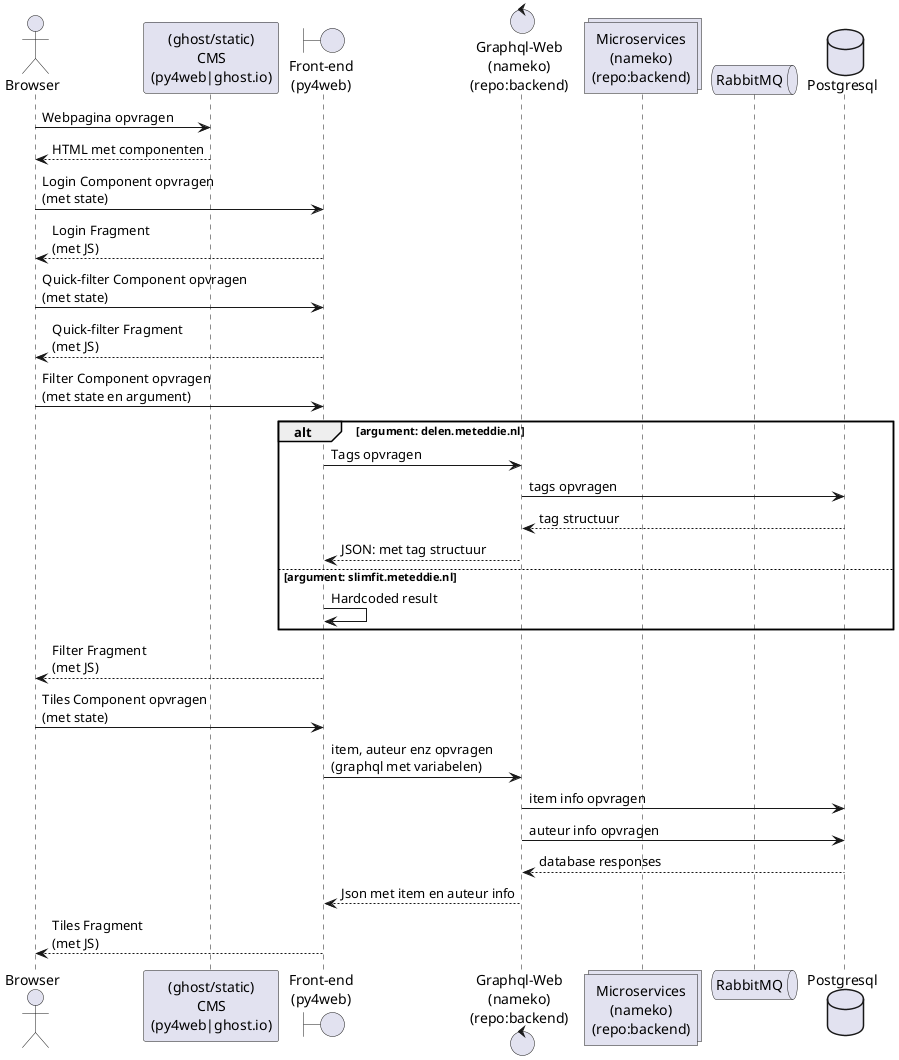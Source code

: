 @startuml
'https://plantuml.com/sequence-diagram

autonumber

@startuml
actor       Browser                                   as Browser
participant "(ghost/static)\nCMS\n(py4web|ghost.io)"  as Static
boundary    "Front-end\n(py4web)"                     as FrontEnd
control     "Graphql-Web\n(nameko)\n(repo:backend)"   as GraphqlWeb
collections "Microservices\n(nameko)\n(repo:backend)" as Microservices
queue       RabbitMQ                                  as RabbitMQ
database    Postgresql                                as database
Browser -> Static : Webpagina opvragen
Static --> Browser: HTML met componenten

Browser -> FrontEnd: Login Component opvragen\n(met state)
FrontEnd --> Browser: Login Fragment\n(met JS)

Browser -> FrontEnd: Quick-filter Component opvragen\n(met state)
FrontEnd --> Browser: Quick-filter Fragment\n(met JS)

Browser -> FrontEnd: Filter Component opvragen\n(met state en argument)
alt argument: delen.meteddie.nl
    FrontEnd -> GraphqlWeb: Tags opvragen
    GraphqlWeb -> database: tags opvragen
    database --> GraphqlWeb: tag structuur
    GraphqlWeb --> FrontEnd: JSON: met tag structuur
else argument: slimfit.meteddie.nl
    FrontEnd -> FrontEnd: Hardcoded result
end
FrontEnd --> Browser: Filter Fragment\n(met JS)

Browser -> FrontEnd: Tiles Component opvragen\n(met state)
FrontEnd -> GraphqlWeb: item, auteur enz opvragen\n(graphql met variabelen)
GraphqlWeb -> database: item info opvragen
GraphqlWeb -> database: auteur info opvragen
database --> GraphqlWeb: database responses
GraphqlWeb --> FrontEnd: Json met item en auteur info
FrontEnd --> Browser: Tiles Fragment\n(met JS)

@enduml